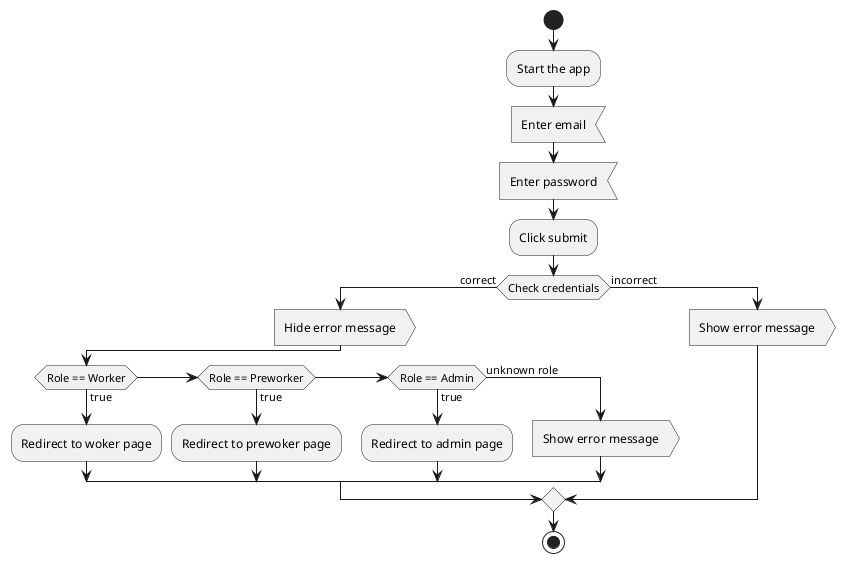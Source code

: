 @startuml
'https://plantuml.com/activity-diagram-beta

start

:Start the app;
:Enter email<
:Enter password<
:Click submit;
if (Check credentials) then (correct)
  :Hide error message>
  if (Role == Worker) then (true)
    :Redirect to woker page;
  elseif (Role == Preworker) then (true)
    :Redirect to prewoker page;
  elseif (Role == Admin) then (true)
    :Redirect to admin page;
  else (unknown role)
    :Show error message>
  endif
else (incorrect)
  :Show error message>
endif

stop

@enduml
